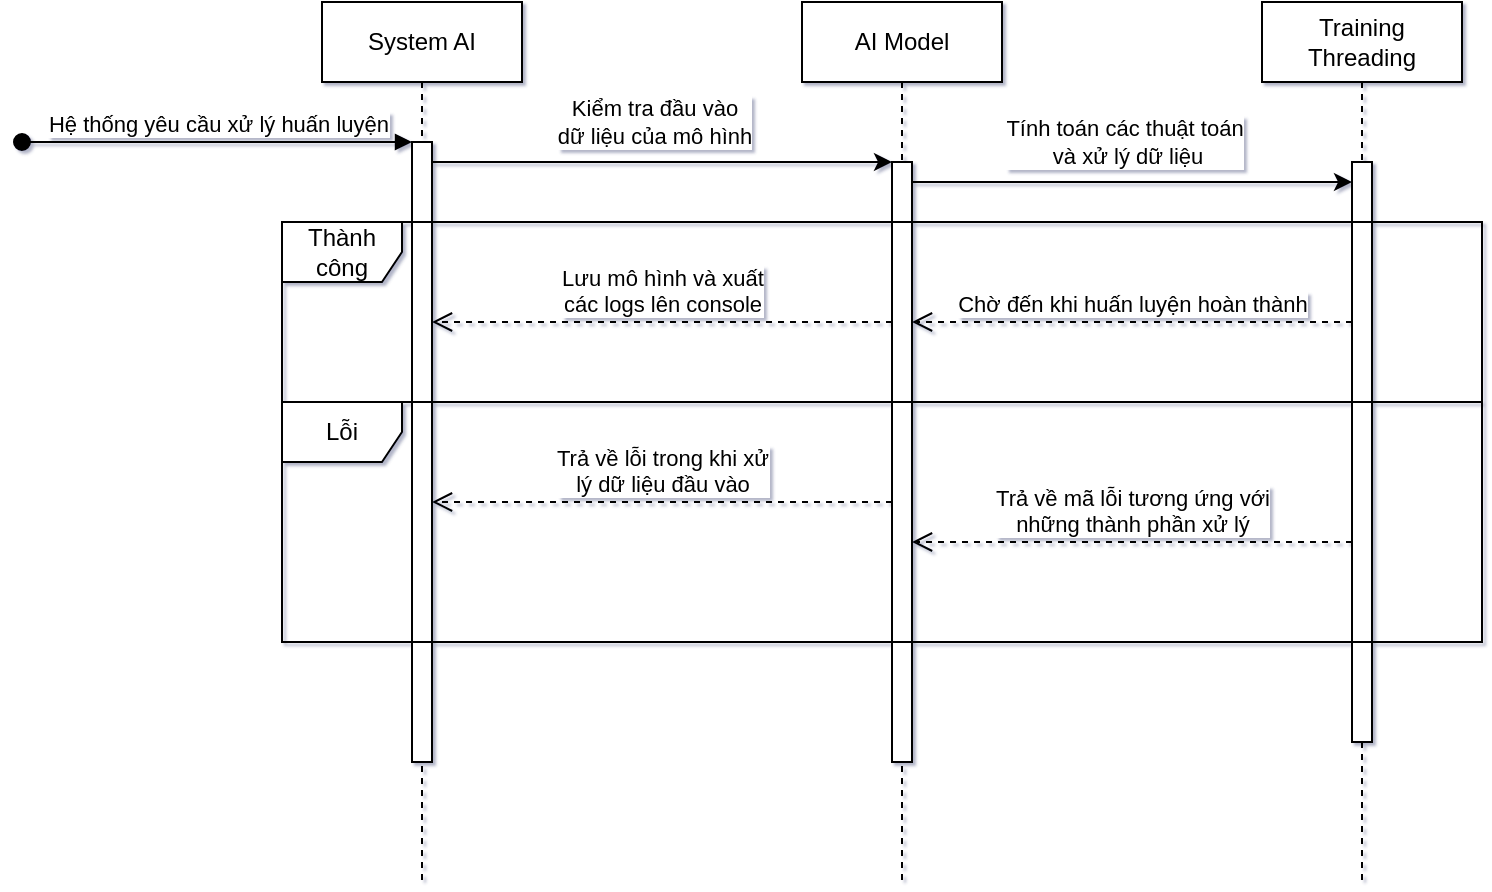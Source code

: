 <mxfile>
    <diagram id="GfDxp7qoFBpifDLy8AZf" name="Page-1">
        <mxGraphModel dx="1192" dy="700" grid="1" gridSize="10" guides="1" tooltips="1" connect="1" arrows="1" fold="1" page="1" pageScale="1" pageWidth="850" pageHeight="1100" math="0" shadow="1">
            <root>
                <mxCell id="0"/>
                <mxCell id="1" parent="0"/>
                <mxCell id="2" value="System AI" style="shape=umlLifeline;perimeter=lifelinePerimeter;whiteSpace=wrap;html=1;container=0;dropTarget=0;collapsible=0;recursiveResize=0;outlineConnect=0;portConstraint=eastwest;newEdgeStyle={&quot;edgeStyle&quot;:&quot;elbowEdgeStyle&quot;,&quot;elbow&quot;:&quot;vertical&quot;,&quot;curved&quot;:0,&quot;rounded&quot;:0};" parent="1" vertex="1">
                    <mxGeometry x="160" y="40" width="100" height="440" as="geometry"/>
                </mxCell>
                <mxCell id="3" value="" style="html=1;points=[];perimeter=orthogonalPerimeter;outlineConnect=0;targetShapes=umlLifeline;portConstraint=eastwest;newEdgeStyle={&quot;edgeStyle&quot;:&quot;elbowEdgeStyle&quot;,&quot;elbow&quot;:&quot;vertical&quot;,&quot;curved&quot;:0,&quot;rounded&quot;:0};" parent="2" vertex="1">
                    <mxGeometry x="45" y="70" width="10" height="310" as="geometry"/>
                </mxCell>
                <mxCell id="4" value="Hệ thống yêu cầu xử lý huấn luyện" style="html=1;verticalAlign=bottom;startArrow=oval;endArrow=block;startSize=8;edgeStyle=elbowEdgeStyle;elbow=vertical;curved=0;rounded=0;" parent="2" target="3" edge="1">
                    <mxGeometry relative="1" as="geometry">
                        <mxPoint x="-150" y="70" as="sourcePoint"/>
                        <Array as="points">
                            <mxPoint x="-60" y="70"/>
                        </Array>
                    </mxGeometry>
                </mxCell>
                <mxCell id="5" value="AI Model" style="shape=umlLifeline;perimeter=lifelinePerimeter;whiteSpace=wrap;html=1;container=0;dropTarget=0;collapsible=0;recursiveResize=0;outlineConnect=0;portConstraint=eastwest;newEdgeStyle={&quot;edgeStyle&quot;:&quot;elbowEdgeStyle&quot;,&quot;elbow&quot;:&quot;vertical&quot;,&quot;curved&quot;:0,&quot;rounded&quot;:0};" parent="1" vertex="1">
                    <mxGeometry x="400" y="40" width="100" height="440" as="geometry"/>
                </mxCell>
                <mxCell id="6" value="" style="html=1;points=[];perimeter=orthogonalPerimeter;outlineConnect=0;targetShapes=umlLifeline;portConstraint=eastwest;newEdgeStyle={&quot;edgeStyle&quot;:&quot;elbowEdgeStyle&quot;,&quot;elbow&quot;:&quot;vertical&quot;,&quot;curved&quot;:0,&quot;rounded&quot;:0};" parent="5" vertex="1">
                    <mxGeometry x="45" y="80" width="10" height="300" as="geometry"/>
                </mxCell>
                <mxCell id="7" value="Training Threading" style="shape=umlLifeline;perimeter=lifelinePerimeter;whiteSpace=wrap;html=1;container=0;dropTarget=0;collapsible=0;recursiveResize=0;outlineConnect=0;portConstraint=eastwest;newEdgeStyle={&quot;edgeStyle&quot;:&quot;elbowEdgeStyle&quot;,&quot;elbow&quot;:&quot;vertical&quot;,&quot;curved&quot;:0,&quot;rounded&quot;:0};" parent="1" vertex="1">
                    <mxGeometry x="630" y="40" width="100" height="440" as="geometry"/>
                </mxCell>
                <mxCell id="8" value="" style="html=1;points=[];perimeter=orthogonalPerimeter;outlineConnect=0;targetShapes=umlLifeline;portConstraint=eastwest;newEdgeStyle={&quot;edgeStyle&quot;:&quot;elbowEdgeStyle&quot;,&quot;elbow&quot;:&quot;vertical&quot;,&quot;curved&quot;:0,&quot;rounded&quot;:0};" parent="7" vertex="1">
                    <mxGeometry x="45" y="80" width="10" height="290" as="geometry"/>
                </mxCell>
                <mxCell id="9" value="" style="endArrow=classic;html=1;rounded=0;" parent="1" source="3" edge="1">
                    <mxGeometry width="50" height="50" relative="1" as="geometry">
                        <mxPoint x="269.81" y="120" as="sourcePoint"/>
                        <mxPoint x="445" y="120" as="targetPoint"/>
                    </mxGeometry>
                </mxCell>
                <mxCell id="10" value="Kiểm tra đầu vào &lt;br&gt;dữ liệu của mô hình" style="edgeLabel;html=1;align=center;verticalAlign=middle;resizable=0;points=[];" parent="9" vertex="1" connectable="0">
                    <mxGeometry x="-0.039" relative="1" as="geometry">
                        <mxPoint y="-20" as="offset"/>
                    </mxGeometry>
                </mxCell>
                <mxCell id="11" value="" style="endArrow=classic;html=1;rounded=0;" parent="1" target="8" edge="1">
                    <mxGeometry width="50" height="50" relative="1" as="geometry">
                        <mxPoint x="455" y="130" as="sourcePoint"/>
                        <mxPoint x="625" y="130" as="targetPoint"/>
                    </mxGeometry>
                </mxCell>
                <mxCell id="12" value="Tính toán các thuật toán&lt;br&gt;&amp;nbsp;và xử lý dữ liệu" style="edgeLabel;html=1;align=center;verticalAlign=middle;resizable=0;points=[];" parent="11" vertex="1" connectable="0">
                    <mxGeometry x="-0.039" relative="1" as="geometry">
                        <mxPoint y="-20" as="offset"/>
                    </mxGeometry>
                </mxCell>
                <mxCell id="13" value="Thành công" style="shape=umlFrame;whiteSpace=wrap;html=1;pointerEvents=0;" parent="1" vertex="1">
                    <mxGeometry x="140" y="150" width="600" height="90" as="geometry"/>
                </mxCell>
                <mxCell id="14" value="Lỗi" style="shape=umlFrame;whiteSpace=wrap;html=1;pointerEvents=0;" parent="1" vertex="1">
                    <mxGeometry x="140" y="240" width="600" height="120" as="geometry"/>
                </mxCell>
                <mxCell id="15" value="Trả về lỗi trong khi xử &lt;br&gt;lý dữ liệu đầu vào" style="html=1;verticalAlign=bottom;endArrow=open;dashed=1;endSize=8;curved=0;rounded=0;" parent="1" target="3" edge="1">
                    <mxGeometry relative="1" as="geometry">
                        <mxPoint x="445" y="290" as="sourcePoint"/>
                        <mxPoint x="275.0" y="290" as="targetPoint"/>
                    </mxGeometry>
                </mxCell>
                <mxCell id="17" value="Trả về mã lỗi tương ứng với &lt;br&gt;những thành phần xử lý" style="html=1;verticalAlign=bottom;endArrow=open;dashed=1;endSize=8;curved=0;rounded=0;" parent="1" source="8" target="6" edge="1">
                    <mxGeometry relative="1" as="geometry">
                        <mxPoint x="620" y="285" as="sourcePoint"/>
                        <mxPoint x="450" y="285" as="targetPoint"/>
                        <mxPoint as="offset"/>
                        <Array as="points">
                            <mxPoint x="520" y="310"/>
                            <mxPoint x="470" y="310"/>
                        </Array>
                    </mxGeometry>
                </mxCell>
                <mxCell id="18" value="Lưu mô hình và xuất &lt;br&gt;các logs lên console" style="html=1;verticalAlign=bottom;endArrow=open;dashed=1;endSize=8;curved=0;rounded=0;" parent="1" target="3" edge="1">
                    <mxGeometry relative="1" as="geometry">
                        <mxPoint x="445" y="200" as="sourcePoint"/>
                        <mxPoint x="275" y="200" as="targetPoint"/>
                    </mxGeometry>
                </mxCell>
                <mxCell id="19" value="Chờ đến khi huấn luyện hoàn thành" style="html=1;verticalAlign=bottom;endArrow=open;dashed=1;endSize=8;curved=0;rounded=0;" parent="1" edge="1">
                    <mxGeometry relative="1" as="geometry">
                        <mxPoint x="675" y="200.0" as="sourcePoint"/>
                        <mxPoint x="455" y="200.0" as="targetPoint"/>
                    </mxGeometry>
                </mxCell>
            </root>
        </mxGraphModel>
    </diagram>
</mxfile>